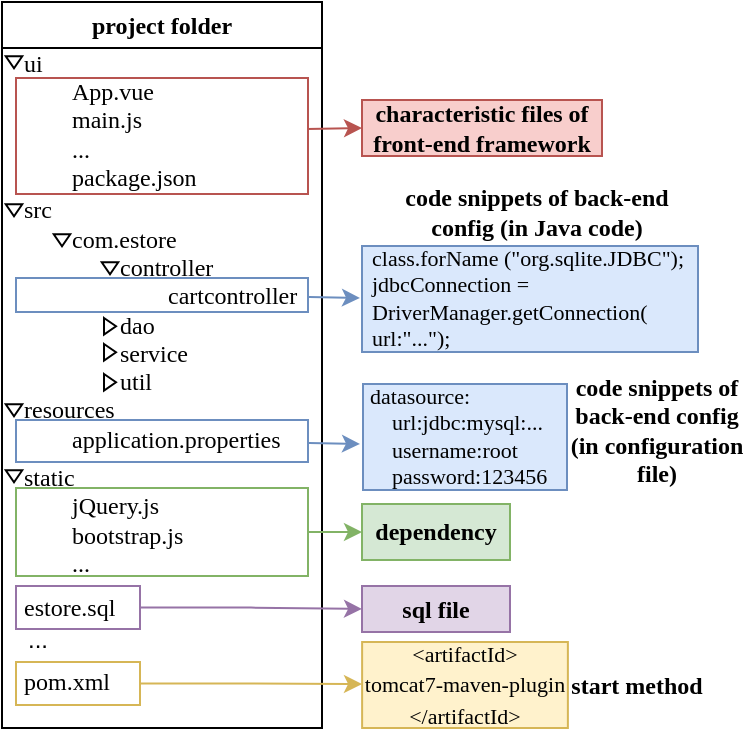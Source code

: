 <mxfile version="24.2.3" type="github">
  <diagram name="第 1 页" id="ws-1xwIyOariTcWcIGrg">
    <mxGraphModel dx="1386" dy="785" grid="0" gridSize="10" guides="1" tooltips="1" connect="1" arrows="1" fold="1" page="1" pageScale="1" pageWidth="1169" pageHeight="827" math="0" shadow="0">
      <root>
        <mxCell id="0" />
        <mxCell id="1" parent="0" />
        <mxCell id="hwFdZeZFJDHMBbYX0UYp-23" value="project folder" style="swimlane;whiteSpace=wrap;html=1;fontFamily=Times New Roman;movable=1;resizable=1;rotatable=1;deletable=1;editable=1;locked=0;connectable=1;" parent="1" vertex="1">
          <mxGeometry x="363" y="243" width="160" height="363" as="geometry">
            <mxRectangle x="363" y="243" width="100" height="26" as="alternateBounds" />
          </mxGeometry>
        </mxCell>
        <mxCell id="hwFdZeZFJDHMBbYX0UYp-46" value="" style="rounded=0;whiteSpace=wrap;html=1;fillColor=none;fontFamily=Times New Roman;strokeColor=#9673a6;" parent="hwFdZeZFJDHMBbYX0UYp-23" vertex="1">
          <mxGeometry x="7" y="292" width="62" height="21.5" as="geometry" />
        </mxCell>
        <mxCell id="hwFdZeZFJDHMBbYX0UYp-62" value="" style="rounded=0;whiteSpace=wrap;html=1;fillColor=none;fontFamily=Times New Roman;strokeColor=#82b366;" parent="hwFdZeZFJDHMBbYX0UYp-23" vertex="1">
          <mxGeometry x="7" y="243" width="146" height="44" as="geometry" />
        </mxCell>
        <mxCell id="hwFdZeZFJDHMBbYX0UYp-44" value="&lt;div&gt;&lt;br&gt;&lt;/div&gt;&lt;div&gt;&lt;br&gt;&lt;/div&gt;" style="rounded=0;whiteSpace=wrap;html=1;fillColor=none;fontFamily=Times New Roman;strokeColor=#b85450;" parent="hwFdZeZFJDHMBbYX0UYp-23" vertex="1">
          <mxGeometry x="7" y="38" width="146" height="58" as="geometry" />
        </mxCell>
        <mxCell id="hwFdZeZFJDHMBbYX0UYp-36" value="estore.sql" style="text;html=1;align=left;verticalAlign=middle;whiteSpace=wrap;rounded=0;fontFamily=Times New Roman;" parent="hwFdZeZFJDHMBbYX0UYp-23" vertex="1">
          <mxGeometry x="9" y="287.75" width="60" height="30" as="geometry" />
        </mxCell>
        <mxCell id="hwFdZeZFJDHMBbYX0UYp-26" value="resources&lt;div&gt;&lt;span style=&quot;white-space: pre;&quot;&gt;&#x9;&lt;/span&gt;&lt;span style=&quot;background-color: initial;&quot;&gt;application.properties&lt;/span&gt;&lt;br&gt;&lt;/div&gt;" style="text;html=1;align=left;verticalAlign=middle;whiteSpace=wrap;rounded=0;fontFamily=Times New Roman;" parent="hwFdZeZFJDHMBbYX0UYp-23" vertex="1">
          <mxGeometry x="9" y="196" width="144" height="30" as="geometry" />
        </mxCell>
        <mxCell id="hwFdZeZFJDHMBbYX0UYp-27" value="&lt;div&gt;ui&lt;/div&gt;&lt;span style=&quot;white-space: pre;&quot;&gt;&#x9;&lt;/span&gt;App.vue&lt;div&gt;&lt;span style=&quot;white-space: pre;&quot;&gt;&#x9;&lt;/span&gt;main.js&lt;/div&gt;&lt;div&gt;&lt;span style=&quot;white-space: pre;&quot;&gt;&#x9;&lt;/span&gt;...&lt;/div&gt;&lt;div&gt;&lt;span style=&quot;white-space: pre;&quot;&gt;&#x9;&lt;/span&gt;package.json&lt;/div&gt;" style="text;html=1;align=left;verticalAlign=middle;whiteSpace=wrap;rounded=0;fontFamily=Times New Roman;" parent="hwFdZeZFJDHMBbYX0UYp-23" vertex="1">
          <mxGeometry x="9" y="44" width="60" height="30" as="geometry" />
        </mxCell>
        <mxCell id="hwFdZeZFJDHMBbYX0UYp-30" value="&lt;div&gt;src&lt;/div&gt;&lt;span style=&quot;white-space: pre;&quot;&gt;&#x9;&lt;/span&gt;com.estore&lt;div&gt;&lt;span style=&quot;white-space: pre;&quot;&gt;&#x9;&lt;span style=&quot;white-space: pre;&quot;&gt;&#x9;&lt;/span&gt;&lt;/span&gt;&lt;span style=&quot;background-color: initial;&quot;&gt;controller&lt;/span&gt;&lt;/div&gt;&lt;div&gt;&lt;span style=&quot;background-color: initial;&quot;&gt;&lt;span style=&quot;white-space: pre;&quot;&gt;&#x9;&lt;/span&gt;&lt;span style=&quot;white-space: pre;&quot;&gt;&#x9;&lt;/span&gt;&lt;span style=&quot;white-space: pre;&quot;&gt;&#x9;&lt;/span&gt;cartcontroller&lt;br&gt;&lt;/span&gt;&lt;/div&gt;&lt;div&gt;&lt;span style=&quot;white-space: pre;&quot;&gt;&#x9;&lt;span style=&quot;white-space: pre;&quot;&gt;&#x9;&lt;/span&gt;&lt;/span&gt;dao&lt;/div&gt;&lt;div&gt;&lt;span style=&quot;white-space: pre;&quot;&gt;&#x9;&lt;span style=&quot;white-space: pre;&quot;&gt;&#x9;&lt;/span&gt;&lt;/span&gt;service&lt;/div&gt;&lt;div&gt;&lt;span style=&quot;white-space: pre;&quot;&gt;&#x9;&lt;span style=&quot;white-space: pre;&quot;&gt;&#x9;&lt;/span&gt;&lt;/span&gt;util&lt;/div&gt;" style="text;html=1;align=left;verticalAlign=middle;whiteSpace=wrap;rounded=0;fontFamily=Times New Roman;" parent="hwFdZeZFJDHMBbYX0UYp-23" vertex="1">
          <mxGeometry x="9" y="132" width="60" height="30" as="geometry" />
        </mxCell>
        <mxCell id="hwFdZeZFJDHMBbYX0UYp-33" value="static&lt;div&gt;&lt;span style=&quot;white-space: pre;&quot;&gt;&#x9;&lt;/span&gt;&lt;span style=&quot;background-color: initial;&quot;&gt;jQuery.js&lt;/span&gt;&lt;br&gt;&lt;/div&gt;&lt;div&gt;&lt;span style=&quot;white-space: pre;&quot;&gt;&#x9;&lt;/span&gt;bootstrap.js&lt;/div&gt;&lt;div&gt;&lt;span style=&quot;white-space: pre;&quot;&gt;&#x9;&lt;/span&gt;...&lt;br&gt;&lt;/div&gt;" style="text;html=1;align=left;verticalAlign=middle;whiteSpace=wrap;rounded=0;fontFamily=Times New Roman;" parent="hwFdZeZFJDHMBbYX0UYp-23" vertex="1">
          <mxGeometry x="9" y="244" width="60" height="30" as="geometry" />
        </mxCell>
        <mxCell id="hwFdZeZFJDHMBbYX0UYp-65" value="" style="rounded=0;whiteSpace=wrap;html=1;fillColor=none;fontFamily=Times New Roman;strokeColor=#6c8ebf;" parent="hwFdZeZFJDHMBbYX0UYp-23" vertex="1">
          <mxGeometry x="7" y="209" width="146" height="21" as="geometry" />
        </mxCell>
        <mxCell id="hwFdZeZFJDHMBbYX0UYp-98" value="&lt;div&gt;&lt;br&gt;&lt;/div&gt;&lt;div&gt;&lt;br&gt;&lt;/div&gt;" style="rounded=0;whiteSpace=wrap;html=1;fillColor=none;fontFamily=Times New Roman;strokeColor=#6c8ebf;" parent="hwFdZeZFJDHMBbYX0UYp-23" vertex="1">
          <mxGeometry x="7" y="138" width="146" height="17" as="geometry" />
        </mxCell>
        <mxCell id="hwFdZeZFJDHMBbYX0UYp-106" value="" style="group" parent="hwFdZeZFJDHMBbYX0UYp-23" vertex="1" connectable="0">
          <mxGeometry x="7" y="325" width="62" height="30" as="geometry" />
        </mxCell>
        <mxCell id="hwFdZeZFJDHMBbYX0UYp-47" value="" style="rounded=0;whiteSpace=wrap;html=1;fillColor=none;fontFamily=Times New Roman;strokeColor=#d6b656;" parent="hwFdZeZFJDHMBbYX0UYp-106" vertex="1">
          <mxGeometry y="5" width="62" height="21.5" as="geometry" />
        </mxCell>
        <mxCell id="hwFdZeZFJDHMBbYX0UYp-32" value="pom.xml" style="text;html=1;align=left;verticalAlign=middle;whiteSpace=wrap;rounded=0;fontFamily=Times New Roman;" parent="hwFdZeZFJDHMBbYX0UYp-106" vertex="1">
          <mxGeometry x="2" width="60" height="30" as="geometry" />
        </mxCell>
        <mxCell id="hwFdZeZFJDHMBbYX0UYp-108" value="..." style="text;html=1;align=left;verticalAlign=middle;whiteSpace=wrap;rounded=0;" parent="hwFdZeZFJDHMBbYX0UYp-106" vertex="1">
          <mxGeometry x="4" y="-15" width="40" height="17" as="geometry" />
        </mxCell>
        <mxCell id="hwFdZeZFJDHMBbYX0UYp-48" value="" style="verticalLabelPosition=bottom;verticalAlign=top;html=1;shape=mxgraph.basic.acute_triangle;dx=0.5;rotation=-180;fontFamily=Times New Roman;" parent="1" vertex="1">
          <mxGeometry x="364.88" y="270.13" width="8.25" height="6" as="geometry" />
        </mxCell>
        <mxCell id="hwFdZeZFJDHMBbYX0UYp-54" value="" style="verticalLabelPosition=bottom;verticalAlign=top;html=1;shape=mxgraph.basic.acute_triangle;dx=0.5;rotation=-180;fontFamily=Times New Roman;" parent="1" vertex="1">
          <mxGeometry x="364.88" y="344.13" width="8.25" height="6" as="geometry" />
        </mxCell>
        <mxCell id="hwFdZeZFJDHMBbYX0UYp-55" value="" style="verticalLabelPosition=bottom;verticalAlign=top;html=1;shape=mxgraph.basic.acute_triangle;dx=0.5;rotation=-180;fontFamily=Times New Roman;" parent="1" vertex="1">
          <mxGeometry x="388.88" y="359.13" width="8.25" height="6" as="geometry" />
        </mxCell>
        <mxCell id="hwFdZeZFJDHMBbYX0UYp-56" value="" style="verticalLabelPosition=bottom;verticalAlign=top;html=1;shape=mxgraph.basic.acute_triangle;dx=0.5;rotation=-180;fontFamily=Times New Roman;" parent="1" vertex="1">
          <mxGeometry x="412.88" y="373.13" width="8.25" height="6" as="geometry" />
        </mxCell>
        <mxCell id="hwFdZeZFJDHMBbYX0UYp-57" value="" style="verticalLabelPosition=bottom;verticalAlign=top;html=1;shape=mxgraph.basic.acute_triangle;dx=0.5;rotation=90;fontFamily=Times New Roman;" parent="1" vertex="1">
          <mxGeometry x="412.88" y="402.13" width="8.25" height="6" as="geometry" />
        </mxCell>
        <mxCell id="hwFdZeZFJDHMBbYX0UYp-58" value="" style="verticalLabelPosition=bottom;verticalAlign=top;html=1;shape=mxgraph.basic.acute_triangle;dx=0.5;rotation=90;fontFamily=Times New Roman;" parent="1" vertex="1">
          <mxGeometry x="412.88" y="415.13" width="8.25" height="6" as="geometry" />
        </mxCell>
        <mxCell id="hwFdZeZFJDHMBbYX0UYp-59" value="" style="verticalLabelPosition=bottom;verticalAlign=top;html=1;shape=mxgraph.basic.acute_triangle;dx=0.5;rotation=90;fontFamily=Times New Roman;" parent="1" vertex="1">
          <mxGeometry x="412.88" y="430.13" width="8.25" height="6" as="geometry" />
        </mxCell>
        <mxCell id="hwFdZeZFJDHMBbYX0UYp-60" value="" style="verticalLabelPosition=bottom;verticalAlign=top;html=1;shape=mxgraph.basic.acute_triangle;dx=0.5;rotation=-180;fontFamily=Times New Roman;" parent="1" vertex="1">
          <mxGeometry x="364.88" y="444.13" width="8.25" height="6" as="geometry" />
        </mxCell>
        <mxCell id="hwFdZeZFJDHMBbYX0UYp-61" value="" style="verticalLabelPosition=bottom;verticalAlign=top;html=1;shape=mxgraph.basic.acute_triangle;dx=0.5;rotation=-180;fontFamily=Times New Roman;" parent="1" vertex="1">
          <mxGeometry x="364.88" y="477.13" width="8.25" height="6" as="geometry" />
        </mxCell>
        <mxCell id="hwFdZeZFJDHMBbYX0UYp-64" style="edgeStyle=orthogonalEdgeStyle;rounded=0;orthogonalLoop=1;jettySize=auto;html=1;exitX=1;exitY=0.5;exitDx=0;exitDy=0;fontFamily=Times New Roman;fillColor=#fff2cc;strokeColor=#d6b656;" parent="1" source="hwFdZeZFJDHMBbYX0UYp-47" edge="1">
          <mxGeometry relative="1" as="geometry">
            <mxPoint x="543" y="584" as="targetPoint" />
          </mxGeometry>
        </mxCell>
        <mxCell id="hwFdZeZFJDHMBbYX0UYp-73" value="dependency" style="text;html=1;align=center;verticalAlign=middle;whiteSpace=wrap;rounded=0;fontFamily=Times New Roman;fillColor=#d5e8d4;strokeColor=#82b366;fontStyle=1" parent="1" vertex="1">
          <mxGeometry x="543" y="494" width="74" height="28" as="geometry" />
        </mxCell>
        <mxCell id="hwFdZeZFJDHMBbYX0UYp-75" value="sql file" style="text;html=1;align=center;verticalAlign=middle;whiteSpace=wrap;rounded=0;fontFamily=Times New Roman;fillColor=#e1d5e7;strokeColor=#9673a6;fontStyle=1" parent="1" vertex="1">
          <mxGeometry x="543" y="535" width="74" height="23" as="geometry" />
        </mxCell>
        <mxCell id="hwFdZeZFJDHMBbYX0UYp-82" style="edgeStyle=orthogonalEdgeStyle;rounded=0;orthogonalLoop=1;jettySize=auto;html=1;exitX=1;exitY=0.5;exitDx=0;exitDy=0;fontFamily=Times New Roman;fillColor=#e1d5e7;strokeColor=#9673a6;" parent="1" source="hwFdZeZFJDHMBbYX0UYp-46" target="hwFdZeZFJDHMBbYX0UYp-75" edge="1">
          <mxGeometry relative="1" as="geometry" />
        </mxCell>
        <mxCell id="hwFdZeZFJDHMBbYX0UYp-84" style="edgeStyle=orthogonalEdgeStyle;rounded=0;orthogonalLoop=1;jettySize=auto;html=1;exitX=1;exitY=0.5;exitDx=0;exitDy=0;entryX=0;entryY=0.5;entryDx=0;entryDy=0;fontFamily=Times New Roman;fillColor=#d5e8d4;strokeColor=#82b366;" parent="1" source="hwFdZeZFJDHMBbYX0UYp-62" target="hwFdZeZFJDHMBbYX0UYp-73" edge="1">
          <mxGeometry relative="1" as="geometry" />
        </mxCell>
        <mxCell id="hwFdZeZFJDHMBbYX0UYp-88" value="start method" style="text;html=1;align=center;verticalAlign=middle;whiteSpace=wrap;rounded=0;fontFamily=Times New Roman;fontStyle=1" parent="1" vertex="1">
          <mxGeometry x="643" y="574.5" width="75" height="20" as="geometry" />
        </mxCell>
        <mxCell id="hwFdZeZFJDHMBbYX0UYp-89" value="code snippets of back-end config (in Java code)" style="text;html=1;align=center;verticalAlign=middle;whiteSpace=wrap;rounded=0;fontFamily=Times New Roman;fontStyle=1" parent="1" vertex="1">
          <mxGeometry x="548.5" y="345.39" width="162.5" height="4.74" as="geometry" />
        </mxCell>
        <mxCell id="hwFdZeZFJDHMBbYX0UYp-95" value="" style="group" parent="1" vertex="1" connectable="0">
          <mxGeometry x="543" y="365" width="168" height="53" as="geometry" />
        </mxCell>
        <mxCell id="hwFdZeZFJDHMBbYX0UYp-70" value="" style="verticalLabelPosition=bottom;verticalAlign=top;html=1;shape=mxgraph.basic.rect;fillColor2=none;strokeWidth=1;size=20;indent=5;fontFamily=Times New Roman;fillColor=#dae8fc;strokeColor=#6c8ebf;" parent="hwFdZeZFJDHMBbYX0UYp-95" vertex="1">
          <mxGeometry width="168" height="53" as="geometry" />
        </mxCell>
        <mxCell id="hwFdZeZFJDHMBbYX0UYp-87" value="&lt;div style=&quot;font-size: 11px;&quot;&gt;class.forName (&quot;org.sqlite.JDBC&quot;);&lt;/div&gt;&lt;div style=&quot;font-size: 11px;&quot;&gt;jdbcConnection = DriverManager.getConnection( url:&quot;...&quot;);&lt;/div&gt;" style="text;html=1;align=left;verticalAlign=middle;whiteSpace=wrap;rounded=0;fontSize=11;fontFamily=Times New Roman;" parent="hwFdZeZFJDHMBbYX0UYp-95" vertex="1">
          <mxGeometry x="3.467" y="4.59" width="161.074" height="43.82" as="geometry" />
        </mxCell>
        <mxCell id="hwFdZeZFJDHMBbYX0UYp-69" value="characteristic files of front-end framework" style="text;html=1;align=center;verticalAlign=middle;whiteSpace=wrap;rounded=0;fontFamily=Times New Roman;fillColor=#f8cecc;strokeColor=#b85450;fontStyle=1" parent="1" vertex="1">
          <mxGeometry x="543" y="292" width="120" height="28" as="geometry" />
        </mxCell>
        <mxCell id="hwFdZeZFJDHMBbYX0UYp-72" value="" style="endArrow=classic;html=1;rounded=0;fontFamily=Times New Roman;fillColor=#f8cecc;strokeColor=#b85450;entryX=0;entryY=0.5;entryDx=0;entryDy=0;" parent="1" target="hwFdZeZFJDHMBbYX0UYp-69" edge="1">
          <mxGeometry width="50" height="50" relative="1" as="geometry">
            <mxPoint x="515.5" y="306.5" as="sourcePoint" />
            <mxPoint x="541" y="307" as="targetPoint" />
          </mxGeometry>
        </mxCell>
        <mxCell id="hwFdZeZFJDHMBbYX0UYp-97" value="" style="group" parent="1" vertex="1" connectable="0">
          <mxGeometry x="536" y="563" width="117" height="43" as="geometry" />
        </mxCell>
        <mxCell id="hwFdZeZFJDHMBbYX0UYp-67" value="" style="verticalLabelPosition=bottom;verticalAlign=top;html=1;shape=mxgraph.basic.rect;fillColor2=none;strokeWidth=1;size=20;indent=5;fontFamily=Times New Roman;fillColor=#fff2cc;strokeColor=#d6b656;" parent="hwFdZeZFJDHMBbYX0UYp-97" vertex="1">
          <mxGeometry x="7.06" width="102.879" height="43" as="geometry" />
        </mxCell>
        <mxCell id="hwFdZeZFJDHMBbYX0UYp-81" value="&lt;p style=&quot;line-height: 40%; font-size: 11px;&quot; class=&quot;MsoNormal&quot;&gt;&lt;span style=&quot;font-size: 11px;&quot;&gt;&lt;font style=&quot;font-size: 11px;&quot;&gt;&amp;lt;artifactId&amp;gt;&lt;/font&gt;&lt;/span&gt;&lt;/p&gt;&lt;p style=&quot;line-height: 40%; font-size: 11px;&quot; class=&quot;MsoNormal&quot;&gt;&lt;span style=&quot;font-size: 11px;&quot;&gt;&lt;font style=&quot;font-size: 11px;&quot;&gt;tomcat7-maven-plugin&lt;/font&gt;&lt;/span&gt;&lt;/p&gt;&lt;p style=&quot;line-height: 40%; font-size: 11px;&quot; class=&quot;MsoNormal&quot;&gt;&lt;span style=&quot;font-size: 11px;&quot;&gt;&lt;font style=&quot;font-size: 11px;&quot;&gt;&amp;lt;/artifactId&amp;gt;&lt;/font&gt;&lt;/span&gt;&lt;span style=&quot;font-size: 11px;&quot;&gt;&lt;/span&gt;&lt;/p&gt;" style="text;html=1;align=center;verticalAlign=middle;whiteSpace=wrap;rounded=0;fontSize=11;fontFamily=Times New Roman;" parent="hwFdZeZFJDHMBbYX0UYp-97" vertex="1">
          <mxGeometry y="4.665" width="117" height="33.67" as="geometry" />
        </mxCell>
        <mxCell id="hwFdZeZFJDHMBbYX0UYp-101" value="" style="endArrow=classic;html=1;rounded=0;fontFamily=Times New Roman;fillColor=#dae8fc;strokeColor=#6c8ebf;" parent="1" edge="1">
          <mxGeometry width="50" height="50" relative="1" as="geometry">
            <mxPoint x="516.5" y="463.5" as="sourcePoint" />
            <mxPoint x="542" y="464" as="targetPoint" />
          </mxGeometry>
        </mxCell>
        <mxCell id="hwFdZeZFJDHMBbYX0UYp-104" value="" style="endArrow=classic;html=1;rounded=0;fontFamily=Times New Roman;fillColor=#dae8fc;strokeColor=#6c8ebf;" parent="1" edge="1">
          <mxGeometry width="50" height="50" relative="1" as="geometry">
            <mxPoint x="516.5" y="390.5" as="sourcePoint" />
            <mxPoint x="542" y="391" as="targetPoint" />
          </mxGeometry>
        </mxCell>
        <mxCell id="hwFdZeZFJDHMBbYX0UYp-68" value="" style="verticalLabelPosition=bottom;verticalAlign=top;html=1;shape=mxgraph.basic.rect;fillColor2=none;strokeWidth=1;size=20;indent=5;fontFamily=Times New Roman;movable=1;resizable=1;rotatable=1;deletable=1;editable=1;locked=0;connectable=1;fillColor=#dae8fc;strokeColor=#6c8ebf;aspect=fixed;" parent="1" vertex="1">
          <mxGeometry x="543.5" y="434" width="102" height="53" as="geometry" />
        </mxCell>
        <mxCell id="hwFdZeZFJDHMBbYX0UYp-86" value="&lt;div style=&quot;font-size: 11px;&quot;&gt;&lt;font style=&quot;font-size: 11px;&quot;&gt;&amp;nbsp; &amp;nbsp; datasource:&lt;/font&gt;&lt;/div&gt;&lt;div style=&quot;font-size: 11px;&quot;&gt;&lt;font style=&quot;font-size: 11px;&quot;&gt;&amp;nbsp; &amp;nbsp; &amp;nbsp; &amp;nbsp; url:jdbc:mysql:...&lt;/font&gt;&lt;/div&gt;&lt;div style=&quot;font-size: 11px;&quot;&gt;&lt;font style=&quot;font-size: 11px;&quot;&gt;&amp;nbsp; &amp;nbsp; &amp;nbsp; &amp;nbsp; username:root&lt;/font&gt;&lt;/div&gt;&lt;div style=&quot;font-size: 11px;&quot;&gt;&lt;font style=&quot;font-size: 11px;&quot;&gt;&amp;nbsp; &amp;nbsp; &amp;nbsp; &amp;nbsp; password:123456&lt;/font&gt;&lt;/div&gt;" style="text;html=1;align=left;verticalAlign=middle;whiteSpace=wrap;rounded=0;fontFamily=Times New Roman;movable=1;resizable=1;rotatable=1;deletable=1;editable=1;locked=0;connectable=1;" parent="1" vertex="1">
          <mxGeometry x="534" y="419" width="105.5" height="82" as="geometry" />
        </mxCell>
        <mxCell id="hwFdZeZFJDHMBbYX0UYp-91" value="code snippets of back-end config (in configuration file)" style="text;html=1;align=center;verticalAlign=middle;whiteSpace=wrap;rounded=0;fontFamily=Times New Roman;movable=1;resizable=1;rotatable=1;deletable=1;editable=1;locked=0;connectable=1;fontStyle=1" parent="1" vertex="1">
          <mxGeometry x="642" y="450" width="97" height="14.25" as="geometry" />
        </mxCell>
      </root>
    </mxGraphModel>
  </diagram>
</mxfile>
